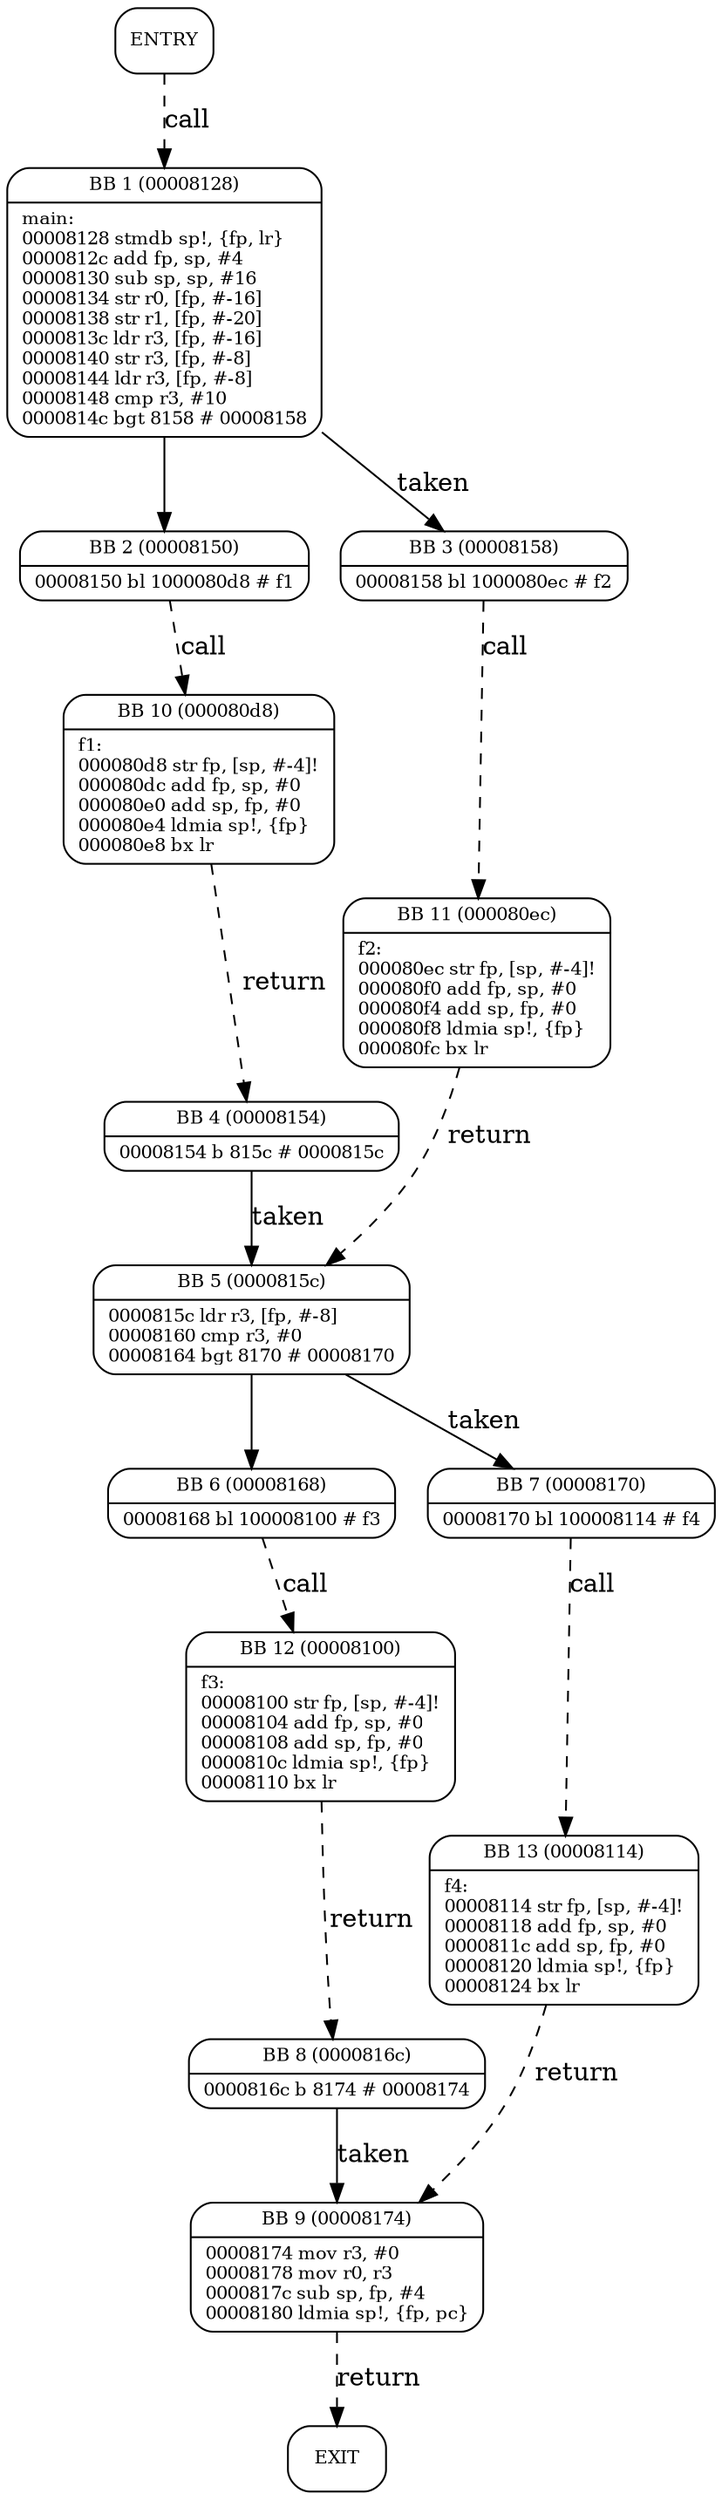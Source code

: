 digraph main{
node [shape=Mrecord, labeljust=l, fontsize=10];
	"0" [label="ENTRY"]
	"0" -> "1" [label="call", style=dashed, weight=2];
	"1" [label="{BB 1 (00008128) | main:\l00008128    stmdb sp!, \{fp, lr\}\l0000812c    add fp, sp, #4\l00008130    sub sp, sp, #16\l00008134    str r0, [fp, #-16]\l00008138    str r1, [fp, #-20]\l0000813c    ldr r3, [fp, #-16]\l00008140    str r3, [fp, #-8]\l00008144    ldr r3, [fp, #-8]\l00008148    cmp r3, #10\l0000814c    bgt 8158    # 00008158\l }"]
	"1" -> "2" [weight=4];
	"1" -> "3" [label="taken", weight=3];
	"2" [label="{BB 2 (00008150) | 00008150    bl 1000080d8    # f1\l }"]
	"2" -> "10" [label="call", style=dashed, weight=2];
	"3" [label="{BB 3 (00008158) | 00008158    bl 1000080ec    # f2\l }"]
	"3" -> "11" [label="call", style=dashed, weight=2];
	"4" [label="{BB 4 (00008154) | 00008154    b 815c    # 0000815c\l }"]
	"4" -> "5" [label="taken", weight=3];
	"5" [label="{BB 5 (0000815c) | 0000815c    ldr r3, [fp, #-8]\l00008160    cmp r3, #0\l00008164    bgt 8170    # 00008170\l }"]
	"5" -> "6" [weight=4];
	"5" -> "7" [label="taken", weight=3];
	"6" [label="{BB 6 (00008168) | 00008168    bl 100008100    # f3\l }"]
	"6" -> "12" [label="call", style=dashed, weight=2];
	"7" [label="{BB 7 (00008170) | 00008170    bl 100008114    # f4\l }"]
	"7" -> "13" [label="call", style=dashed, weight=2];
	"8" [label="{BB 8 (0000816c) | 0000816c    b 8174    # 00008174\l }"]
	"8" -> "9" [label="taken", weight=3];
	"9" [label="{BB 9 (00008174) | 00008174    mov r3, #0\l00008178    mov r0, r3\l0000817c    sub sp, fp, #4\l00008180    ldmia sp!, \{fp, pc\}\l }"]
	"9" -> "14" [label="return", style=dashed, weight=2];
	"10" [label="{BB 10 (000080d8) | f1:\l000080d8    str fp, [sp, #-4]!\l000080dc    add fp, sp, #0\l000080e0    add sp, fp, #0\l000080e4    ldmia sp!, \{fp\}\l000080e8    bx lr\l }"]
	"10" -> "4" [label="return", style=dashed, weight=2];
	"11" [label="{BB 11 (000080ec) | f2:\l000080ec    str fp, [sp, #-4]!\l000080f0    add fp, sp, #0\l000080f4    add sp, fp, #0\l000080f8    ldmia sp!, \{fp\}\l000080fc    bx lr\l }"]
	"11" -> "5" [label="return", style=dashed, weight=2];
	"12" [label="{BB 12 (00008100) | f3:\l00008100    str fp, [sp, #-4]!\l00008104    add fp, sp, #0\l00008108    add sp, fp, #0\l0000810c    ldmia sp!, \{fp\}\l00008110    bx lr\l }"]
	"12" -> "8" [label="return", style=dashed, weight=2];
	"13" [label="{BB 13 (00008114) | f4:\l00008114    str fp, [sp, #-4]!\l00008118    add fp, sp, #0\l0000811c    add sp, fp, #0\l00008120    ldmia sp!, \{fp\}\l00008124    bx lr\l }"]
	"13" -> "9" [label="return", style=dashed, weight=2];
	"14" [label="EXIT"]
}
